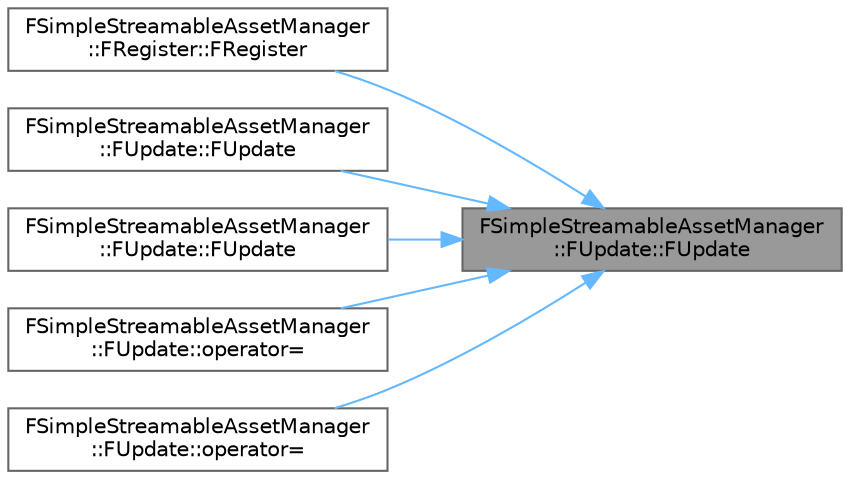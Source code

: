 digraph "FSimpleStreamableAssetManager::FUpdate::FUpdate"
{
 // INTERACTIVE_SVG=YES
 // LATEX_PDF_SIZE
  bgcolor="transparent";
  edge [fontname=Helvetica,fontsize=10,labelfontname=Helvetica,labelfontsize=10];
  node [fontname=Helvetica,fontsize=10,shape=box,height=0.2,width=0.4];
  rankdir="RL";
  Node1 [id="Node000001",label="FSimpleStreamableAssetManager\l::FUpdate::FUpdate",height=0.2,width=0.4,color="gray40", fillcolor="grey60", style="filled", fontcolor="black",tooltip=" "];
  Node1 -> Node2 [id="edge1_Node000001_Node000002",dir="back",color="steelblue1",style="solid",tooltip=" "];
  Node2 [id="Node000002",label="FSimpleStreamableAssetManager\l::FRegister::FRegister",height=0.2,width=0.4,color="grey40", fillcolor="white", style="filled",URL="$d2/db2/structFSimpleStreamableAssetManager_1_1FRegister.html#a88e85efc6ac5e5ded1c689e4213ebab9",tooltip=" "];
  Node1 -> Node3 [id="edge2_Node000001_Node000003",dir="back",color="steelblue1",style="solid",tooltip=" "];
  Node3 [id="Node000003",label="FSimpleStreamableAssetManager\l::FUpdate::FUpdate",height=0.2,width=0.4,color="grey40", fillcolor="white", style="filled",URL="$dd/d23/structFSimpleStreamableAssetManager_1_1FUpdate.html#adddaca775d7f60a42e32a9b0b25e9d5a",tooltip=" "];
  Node1 -> Node4 [id="edge3_Node000001_Node000004",dir="back",color="steelblue1",style="solid",tooltip=" "];
  Node4 [id="Node000004",label="FSimpleStreamableAssetManager\l::FUpdate::FUpdate",height=0.2,width=0.4,color="grey40", fillcolor="white", style="filled",URL="$dd/d23/structFSimpleStreamableAssetManager_1_1FUpdate.html#ace4f860aa389b78e74ae9a98cc5f917f",tooltip=" "];
  Node1 -> Node5 [id="edge4_Node000001_Node000005",dir="back",color="steelblue1",style="solid",tooltip=" "];
  Node5 [id="Node000005",label="FSimpleStreamableAssetManager\l::FUpdate::operator=",height=0.2,width=0.4,color="grey40", fillcolor="white", style="filled",URL="$dd/d23/structFSimpleStreamableAssetManager_1_1FUpdate.html#afcdeda6561aadb21de8c5bb04e559e8d",tooltip=" "];
  Node1 -> Node6 [id="edge5_Node000001_Node000006",dir="back",color="steelblue1",style="solid",tooltip=" "];
  Node6 [id="Node000006",label="FSimpleStreamableAssetManager\l::FUpdate::operator=",height=0.2,width=0.4,color="grey40", fillcolor="white", style="filled",URL="$dd/d23/structFSimpleStreamableAssetManager_1_1FUpdate.html#a6725f02eb0ebeac994ba78ed8dd28ac1",tooltip=" "];
}

